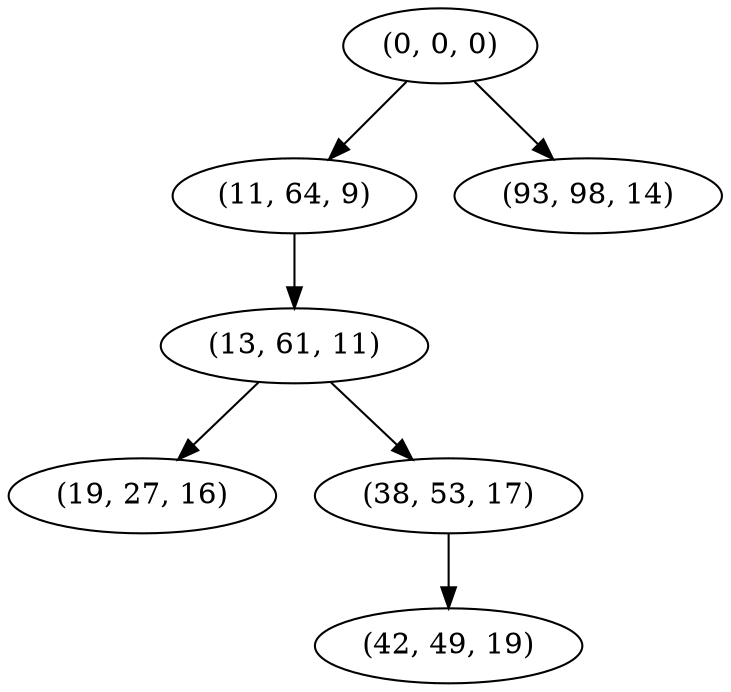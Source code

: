 digraph tree {
    "(0, 0, 0)";
    "(11, 64, 9)";
    "(13, 61, 11)";
    "(19, 27, 16)";
    "(38, 53, 17)";
    "(42, 49, 19)";
    "(93, 98, 14)";
    "(0, 0, 0)" -> "(11, 64, 9)";
    "(0, 0, 0)" -> "(93, 98, 14)";
    "(11, 64, 9)" -> "(13, 61, 11)";
    "(13, 61, 11)" -> "(19, 27, 16)";
    "(13, 61, 11)" -> "(38, 53, 17)";
    "(38, 53, 17)" -> "(42, 49, 19)";
}

